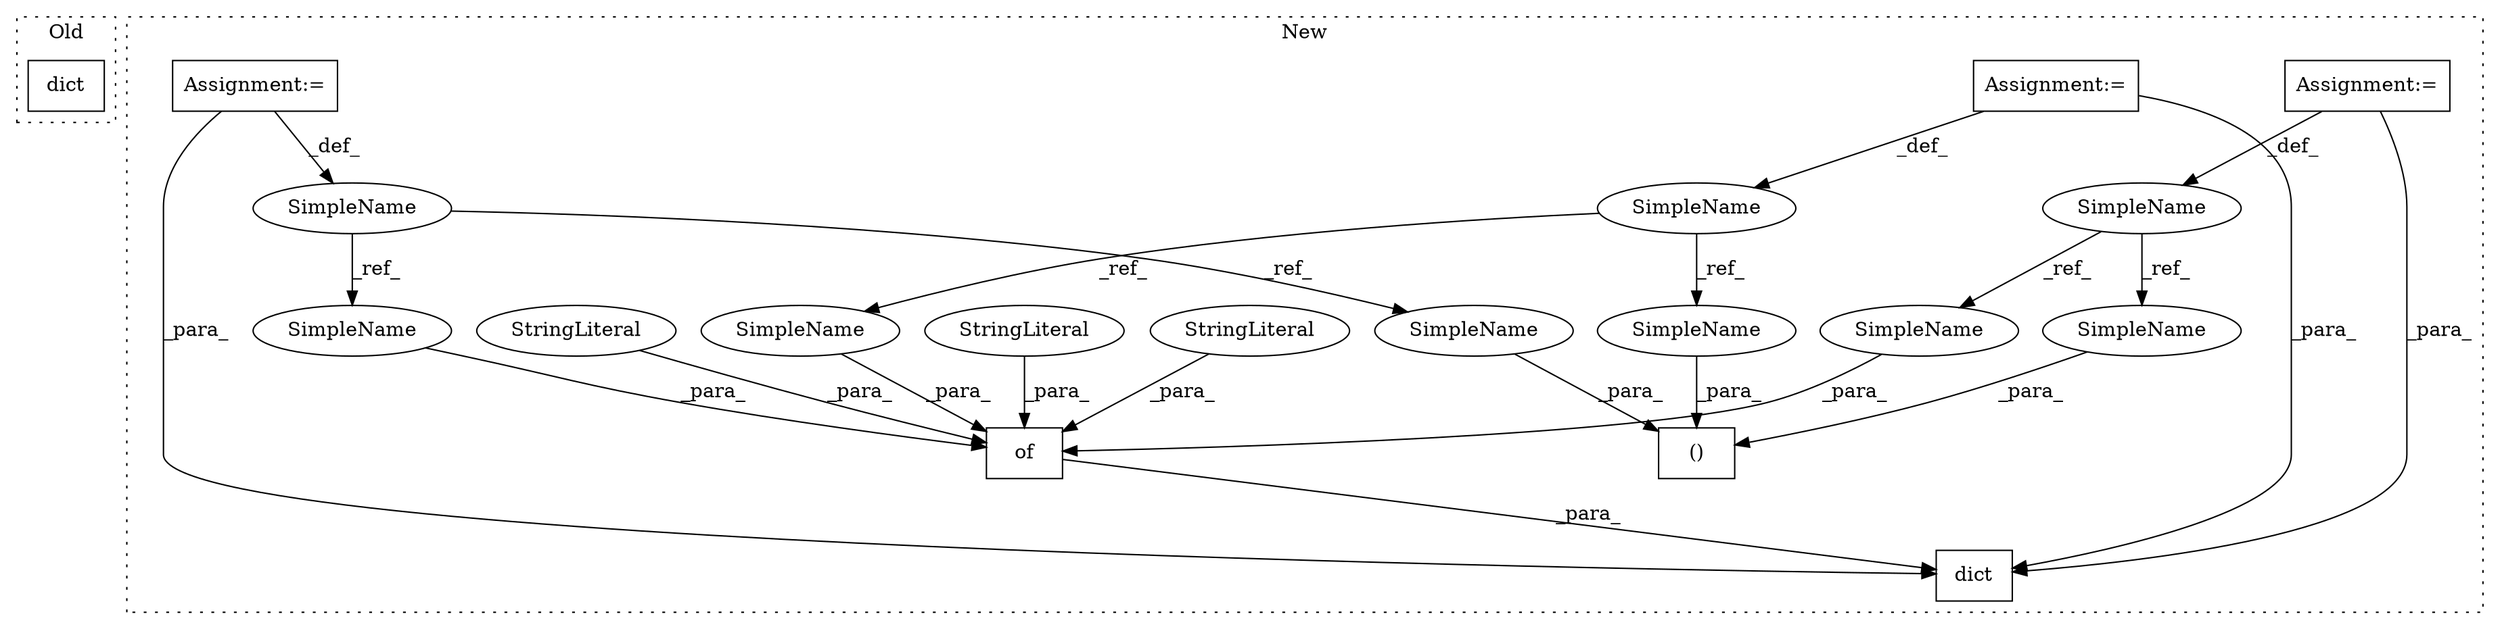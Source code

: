 digraph G {
subgraph cluster0 {
1 [label="dict" a="32" s="4022,4061" l="5,1" shape="box"];
label = "Old";
style="dotted";
}
subgraph cluster1 {
2 [label="()" a="106" s="2957" l="44" shape="box"];
3 [label="Assignment:=" a="7" s="2816" l="4" shape="box"];
4 [label="SimpleName" a="42" s="2884" l="6" shape="ellipse"];
5 [label="of" a="32" s="3120,3170" l="3,1" shape="box"];
6 [label="dict" a="32" s="3078,3171" l="5,1" shape="box"];
7 [label="SimpleName" a="42" s="2833" l="8" shape="ellipse"];
8 [label="SimpleName" a="42" s="2816" l="4" shape="ellipse"];
9 [label="Assignment:=" a="7" s="2833" l="8" shape="box"];
10 [label="StringLiteral" a="45" s="3155" l="8" shape="ellipse"];
11 [label="StringLiteral" a="45" s="3123" l="10" shape="ellipse"];
12 [label="StringLiteral" a="45" s="3143" l="6" shape="ellipse"];
13 [label="Assignment:=" a="7" s="2884" l="6" shape="box"];
14 [label="SimpleName" a="42" s="2957" l="8" shape="ellipse"];
15 [label="SimpleName" a="42" s="3134" l="8" shape="ellipse"];
16 [label="SimpleName" a="42" s="3164" l="6" shape="ellipse"];
17 [label="SimpleName" a="42" s="2978" l="6" shape="ellipse"];
18 [label="SimpleName" a="42" s="3150" l="4" shape="ellipse"];
19 [label="SimpleName" a="42" s="2997" l="4" shape="ellipse"];
label = "New";
style="dotted";
}
3 -> 6 [label="_para_"];
3 -> 8 [label="_def_"];
4 -> 16 [label="_ref_"];
4 -> 17 [label="_ref_"];
5 -> 6 [label="_para_"];
7 -> 15 [label="_ref_"];
7 -> 14 [label="_ref_"];
8 -> 19 [label="_ref_"];
8 -> 18 [label="_ref_"];
9 -> 7 [label="_def_"];
9 -> 6 [label="_para_"];
10 -> 5 [label="_para_"];
11 -> 5 [label="_para_"];
12 -> 5 [label="_para_"];
13 -> 4 [label="_def_"];
13 -> 6 [label="_para_"];
14 -> 2 [label="_para_"];
15 -> 5 [label="_para_"];
16 -> 5 [label="_para_"];
17 -> 2 [label="_para_"];
18 -> 5 [label="_para_"];
19 -> 2 [label="_para_"];
}